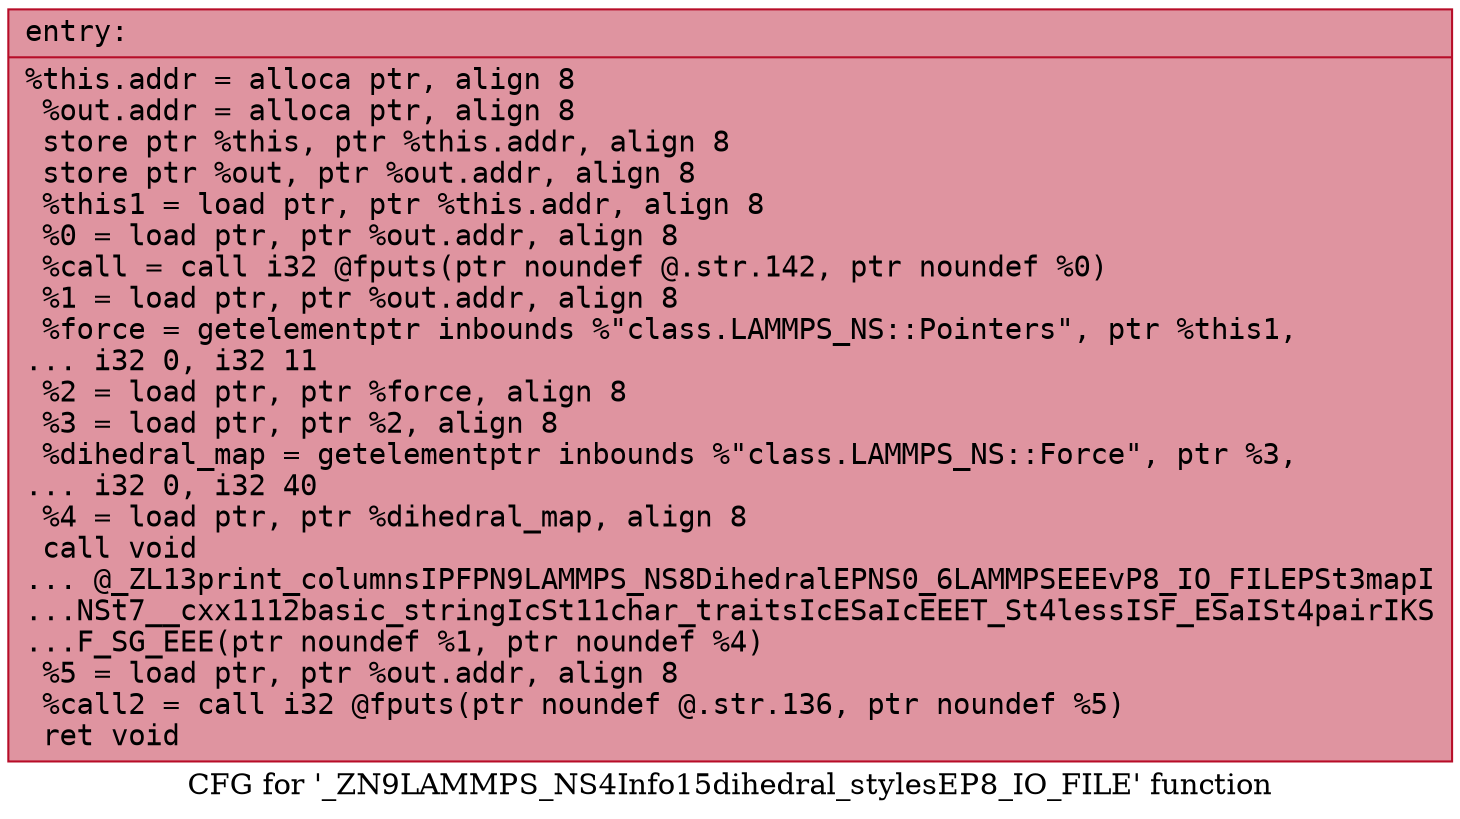 digraph "CFG for '_ZN9LAMMPS_NS4Info15dihedral_stylesEP8_IO_FILE' function" {
	label="CFG for '_ZN9LAMMPS_NS4Info15dihedral_stylesEP8_IO_FILE' function";

	Node0x5628466aade0 [shape=record,color="#b70d28ff", style=filled, fillcolor="#b70d2870" fontname="Courier",label="{entry:\l|  %this.addr = alloca ptr, align 8\l  %out.addr = alloca ptr, align 8\l  store ptr %this, ptr %this.addr, align 8\l  store ptr %out, ptr %out.addr, align 8\l  %this1 = load ptr, ptr %this.addr, align 8\l  %0 = load ptr, ptr %out.addr, align 8\l  %call = call i32 @fputs(ptr noundef @.str.142, ptr noundef %0)\l  %1 = load ptr, ptr %out.addr, align 8\l  %force = getelementptr inbounds %\"class.LAMMPS_NS::Pointers\", ptr %this1,\l... i32 0, i32 11\l  %2 = load ptr, ptr %force, align 8\l  %3 = load ptr, ptr %2, align 8\l  %dihedral_map = getelementptr inbounds %\"class.LAMMPS_NS::Force\", ptr %3,\l... i32 0, i32 40\l  %4 = load ptr, ptr %dihedral_map, align 8\l  call void\l... @_ZL13print_columnsIPFPN9LAMMPS_NS8DihedralEPNS0_6LAMMPSEEEvP8_IO_FILEPSt3mapI\l...NSt7__cxx1112basic_stringIcSt11char_traitsIcESaIcEEET_St4lessISF_ESaISt4pairIKS\l...F_SG_EEE(ptr noundef %1, ptr noundef %4)\l  %5 = load ptr, ptr %out.addr, align 8\l  %call2 = call i32 @fputs(ptr noundef @.str.136, ptr noundef %5)\l  ret void\l}"];
}
